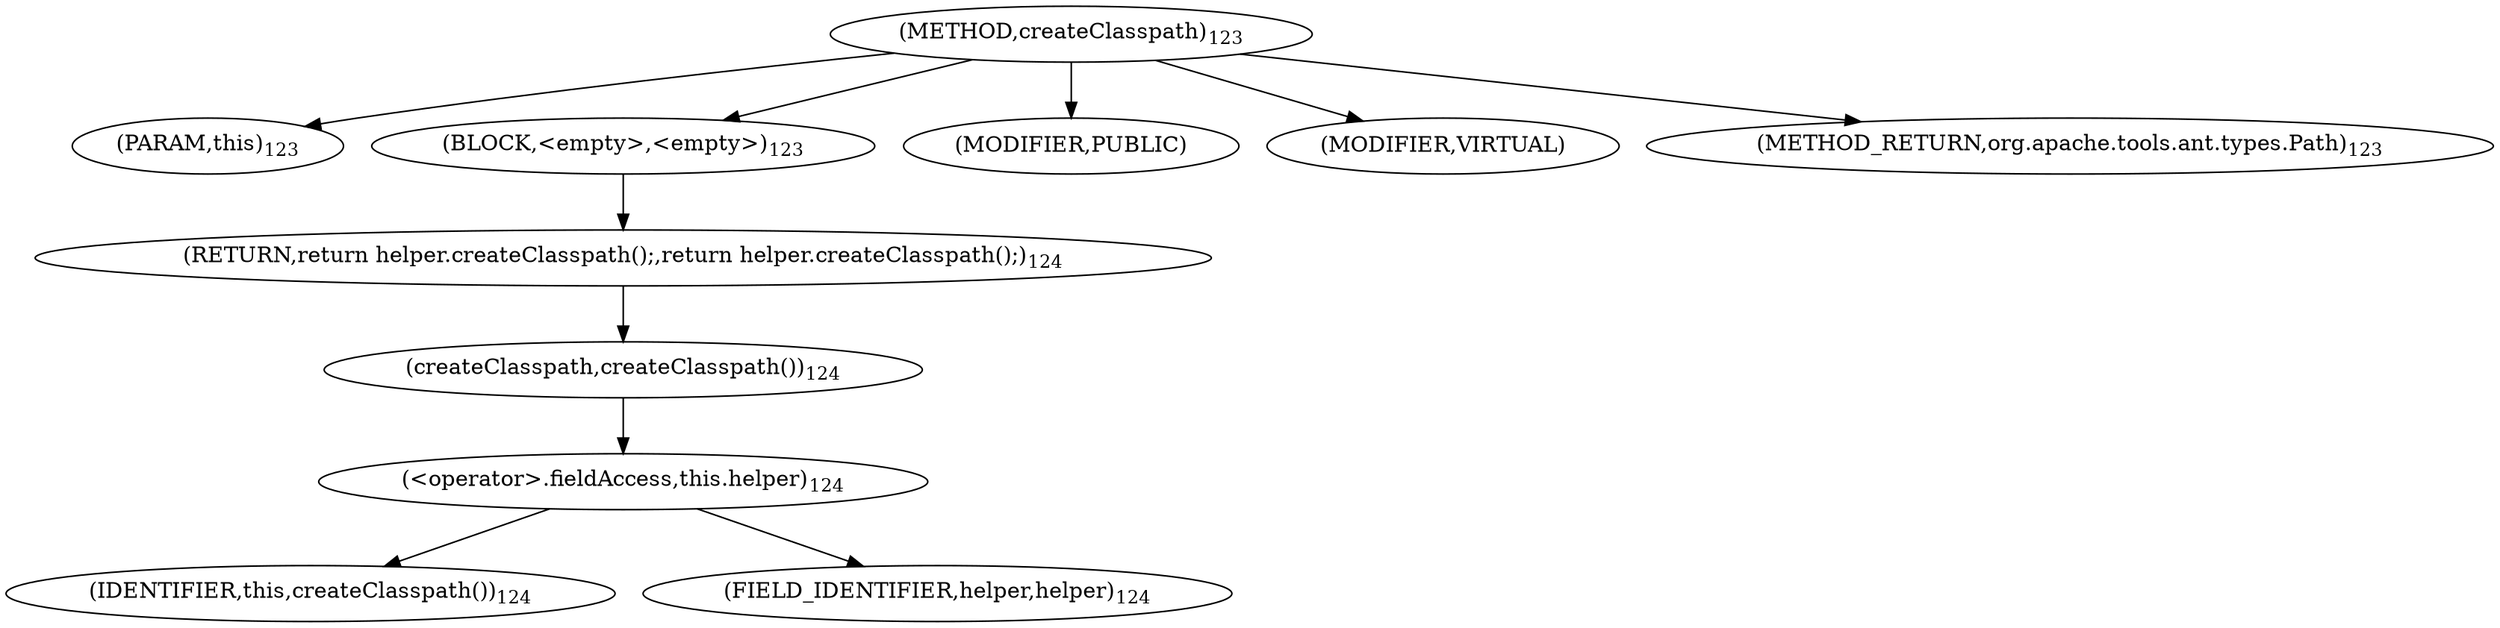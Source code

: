 digraph "createClasspath" {  
"137" [label = <(METHOD,createClasspath)<SUB>123</SUB>> ]
"138" [label = <(PARAM,this)<SUB>123</SUB>> ]
"139" [label = <(BLOCK,&lt;empty&gt;,&lt;empty&gt;)<SUB>123</SUB>> ]
"140" [label = <(RETURN,return helper.createClasspath();,return helper.createClasspath();)<SUB>124</SUB>> ]
"141" [label = <(createClasspath,createClasspath())<SUB>124</SUB>> ]
"142" [label = <(&lt;operator&gt;.fieldAccess,this.helper)<SUB>124</SUB>> ]
"143" [label = <(IDENTIFIER,this,createClasspath())<SUB>124</SUB>> ]
"144" [label = <(FIELD_IDENTIFIER,helper,helper)<SUB>124</SUB>> ]
"145" [label = <(MODIFIER,PUBLIC)> ]
"146" [label = <(MODIFIER,VIRTUAL)> ]
"147" [label = <(METHOD_RETURN,org.apache.tools.ant.types.Path)<SUB>123</SUB>> ]
  "137" -> "138" 
  "137" -> "139" 
  "137" -> "145" 
  "137" -> "146" 
  "137" -> "147" 
  "139" -> "140" 
  "140" -> "141" 
  "141" -> "142" 
  "142" -> "143" 
  "142" -> "144" 
}
